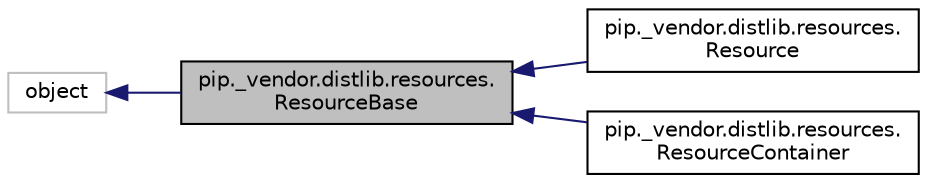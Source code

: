 digraph "pip._vendor.distlib.resources.ResourceBase"
{
 // LATEX_PDF_SIZE
  edge [fontname="Helvetica",fontsize="10",labelfontname="Helvetica",labelfontsize="10"];
  node [fontname="Helvetica",fontsize="10",shape=record];
  rankdir="LR";
  Node1 [label="pip._vendor.distlib.resources.\lResourceBase",height=0.2,width=0.4,color="black", fillcolor="grey75", style="filled", fontcolor="black",tooltip=" "];
  Node2 -> Node1 [dir="back",color="midnightblue",fontsize="10",style="solid",fontname="Helvetica"];
  Node2 [label="object",height=0.2,width=0.4,color="grey75", fillcolor="white", style="filled",tooltip=" "];
  Node1 -> Node3 [dir="back",color="midnightblue",fontsize="10",style="solid",fontname="Helvetica"];
  Node3 [label="pip._vendor.distlib.resources.\lResource",height=0.2,width=0.4,color="black", fillcolor="white", style="filled",URL="$classpip_1_1__vendor_1_1distlib_1_1resources_1_1_resource.html",tooltip=" "];
  Node1 -> Node4 [dir="back",color="midnightblue",fontsize="10",style="solid",fontname="Helvetica"];
  Node4 [label="pip._vendor.distlib.resources.\lResourceContainer",height=0.2,width=0.4,color="black", fillcolor="white", style="filled",URL="$classpip_1_1__vendor_1_1distlib_1_1resources_1_1_resource_container.html",tooltip=" "];
}
